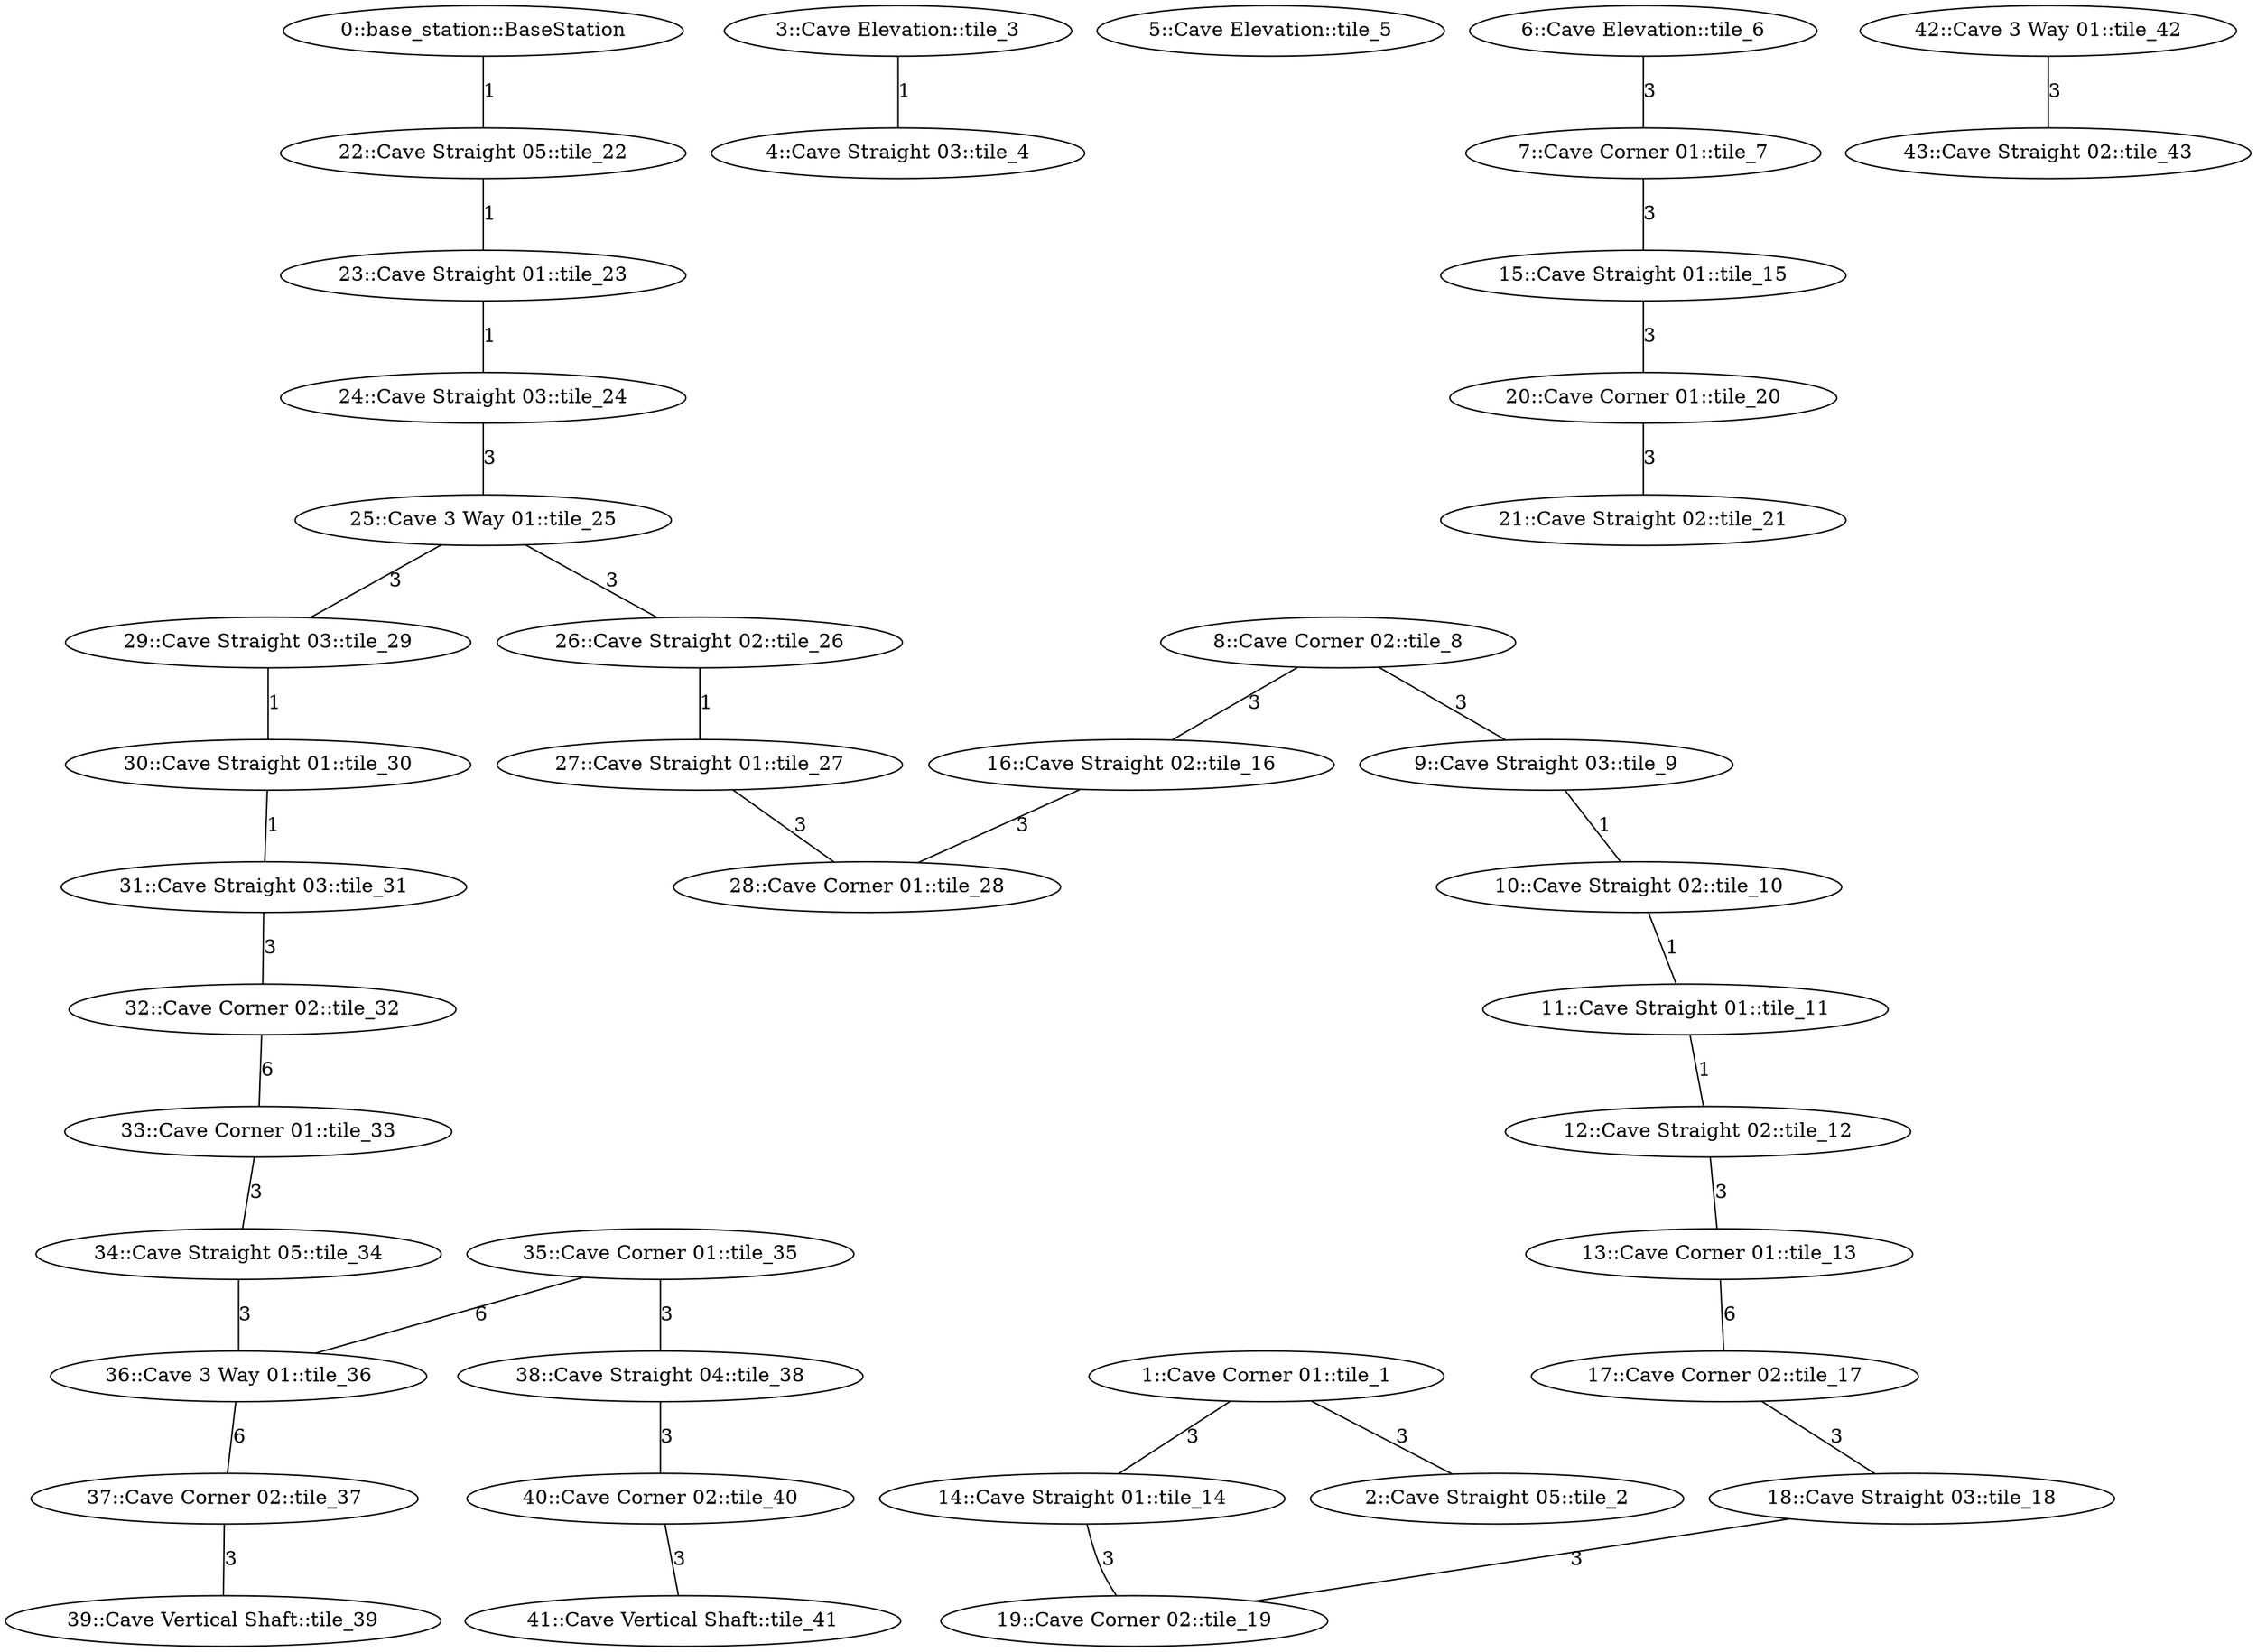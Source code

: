 /* Visibility graph for simple_cave_01 */
/* Generated with the generator.py script: */
/*   __main__.py simple_cave_01.tsv -\-graph-file simple_cave_01.dot -\-world-file simple_cave_01.sdf -\-world-name simple_cave_01 -\-scale_x 25 -\-scale_y 25 -\-cave -\-y0 75 -\-x0 -2 -\-z0 0 -\-level_type row_col -\-levels_buf 5 */

graph {
  /* ==== Vertices ==== */

  /* Base station / Staging area */
  0   [label="0::base_station::BaseStation"];

  1   [label="1::Cave Corner 01::tile_1"];
  2   [label="2::Cave Straight 05::tile_2"];
  3   [label="3::Cave Elevation::tile_3"];
  4   [label="4::Cave Straight 03::tile_4"];
  5   [label="5::Cave Elevation::tile_5"];
  6   [label="6::Cave Elevation::tile_6"];
  7   [label="7::Cave Corner 01::tile_7"];
  8   [label="8::Cave Corner 02::tile_8"];
  9   [label="9::Cave Straight 03::tile_9"];
  10  [label="10::Cave Straight 02::tile_10"];
  11  [label="11::Cave Straight 01::tile_11"];
  12  [label="12::Cave Straight 02::tile_12"];
  13  [label="13::Cave Corner 01::tile_13"];
  14  [label="14::Cave Straight 01::tile_14"];
  15  [label="15::Cave Straight 01::tile_15"];
  16  [label="16::Cave Straight 02::tile_16"];
  17  [label="17::Cave Corner 02::tile_17"];
  18  [label="18::Cave Straight 03::tile_18"];
  19  [label="19::Cave Corner 02::tile_19"];
  20  [label="20::Cave Corner 01::tile_20"];
  21  [label="21::Cave Straight 02::tile_21"];
  22  [label="22::Cave Straight 05::tile_22"];
  23  [label="23::Cave Straight 01::tile_23"];
  24  [label="24::Cave Straight 03::tile_24"];
  25  [label="25::Cave 3 Way 01::tile_25"];
  26  [label="26::Cave Straight 02::tile_26"];
  27  [label="27::Cave Straight 01::tile_27"];
  28  [label="28::Cave Corner 01::tile_28"];
  29  [label="29::Cave Straight 03::tile_29"];
  30  [label="30::Cave Straight 01::tile_30"];
  31  [label="31::Cave Straight 03::tile_31"];
  32  [label="32::Cave Corner 02::tile_32"];
  33  [label="33::Cave Corner 01::tile_33"];
  34  [label="34::Cave Straight 05::tile_34"];
  35  [label="35::Cave Corner 01::tile_35"];
  36  [label="36::Cave 3 Way 01::tile_36"];
  37  [label="37::Cave Corner 02::tile_37"];
  38  [label="38::Cave Straight 04::tile_38"];
  39  [label="39::Cave Vertical Shaft::tile_39"];
  40  [label="40::Cave Corner 02::tile_40"];
  41  [label="41::Cave Vertical Shaft::tile_41"];
  42  [label="42::Cave 3 Way 01::tile_42"];
  43  [label="43::Cave Straight 02::tile_43"];

  /* ==== Edges ==== */

  /* Base station */
  0  -- 22  [label=1];
  1  -- 2   [label=3];
  1  -- 14  [label=3];
  3  -- 4   [label=1];
  6  -- 7   [label=3];
  7  -- 15  [label=3];
  8  -- 9   [label=3];
  8  -- 16  [label=3];
  9  -- 10  [label=1];
  10 -- 11  [label=1];
  11 -- 12  [label=1];
  12 -- 13  [label=3];
  13 -- 17  [label=6];
  14 -- 19  [label=3];
  15 -- 20  [label=3];
  16 -- 28  [label=3];
  17 -- 18  [label=3];
  18 -- 19  [label=3];
  20 -- 21  [label=3];
  22 -- 23  [label=1];
  23 -- 24  [label=1];
  24 -- 25  [label=3];  /* Intersection */
  25 -- 26  [label=3];  /* Intersection */
  25 -- 29  [label=3];  /* Intersection */
  26 -- 27  [label=1];
  27 -- 28  [label=3];
  29 -- 30  [label=1];
  30 -- 31  [label=1];
  31 -- 32  [label=3];
  32 -- 33  [label=6];
  33 -- 34  [label=3];
  34 -- 36  [label=3];  /* Intersection */
  35 -- 36  [label=6];  /* Intersection */
  35 -- 38  [label=3];
  36 -- 37  [label=6];  /* Intersection */
  37 -- 39  [label=3];
  38 -- 40  [label=3];
  40 -- 41  [label=3];
  42 -- 43  [label=3];  /* Intersection */
}